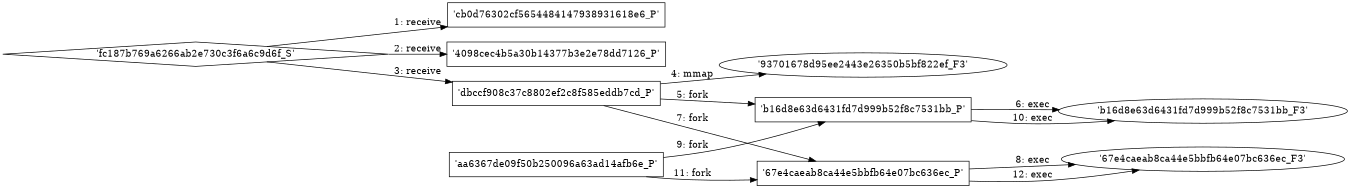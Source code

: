 digraph "D:\Learning\Paper\apt\基于CTI的攻击预警\Dataset\攻击图\ASGfromALLCTI\Vulnerability Walkthrough 7zip CVE-2016-2334 HFS+ Code Execution Vulnerability.dot" {
rankdir="LR"
size="9"
fixedsize="false"
splines="true"
nodesep=0.3
ranksep=0
fontsize=10
overlap="scalexy"
engine= "neato"
	"'cb0d76302cf5654484147938931618e6_P'" [node_type=Process shape=box]
	"'fc187b769a6266ab2e730c3f6a6c9d6f_S'" [node_type=Socket shape=diamond]
	"'fc187b769a6266ab2e730c3f6a6c9d6f_S'" -> "'cb0d76302cf5654484147938931618e6_P'" [label="1: receive"]
	"'4098cec4b5a30b14377b3e2e78dd7126_P'" [node_type=Process shape=box]
	"'fc187b769a6266ab2e730c3f6a6c9d6f_S'" [node_type=Socket shape=diamond]
	"'fc187b769a6266ab2e730c3f6a6c9d6f_S'" -> "'4098cec4b5a30b14377b3e2e78dd7126_P'" [label="2: receive"]
	"'dbccf908c37c8802ef2c8f585eddb7cd_P'" [node_type=Process shape=box]
	"'fc187b769a6266ab2e730c3f6a6c9d6f_S'" [node_type=Socket shape=diamond]
	"'fc187b769a6266ab2e730c3f6a6c9d6f_S'" -> "'dbccf908c37c8802ef2c8f585eddb7cd_P'" [label="3: receive"]
	"'93701678d95ee2443e26350b5bf822ef_F3'" [node_type=file shape=ellipse]
	"'dbccf908c37c8802ef2c8f585eddb7cd_P'" [node_type=Process shape=box]
	"'dbccf908c37c8802ef2c8f585eddb7cd_P'" -> "'93701678d95ee2443e26350b5bf822ef_F3'" [label="4: mmap"]
	"'dbccf908c37c8802ef2c8f585eddb7cd_P'" [node_type=Process shape=box]
	"'b16d8e63d6431fd7d999b52f8c7531bb_P'" [node_type=Process shape=box]
	"'dbccf908c37c8802ef2c8f585eddb7cd_P'" -> "'b16d8e63d6431fd7d999b52f8c7531bb_P'" [label="5: fork"]
	"'b16d8e63d6431fd7d999b52f8c7531bb_P'" [node_type=Process shape=box]
	"'b16d8e63d6431fd7d999b52f8c7531bb_F3'" [node_type=File shape=ellipse]
	"'b16d8e63d6431fd7d999b52f8c7531bb_P'" -> "'b16d8e63d6431fd7d999b52f8c7531bb_F3'" [label="6: exec"]
	"'dbccf908c37c8802ef2c8f585eddb7cd_P'" [node_type=Process shape=box]
	"'67e4caeab8ca44e5bbfb64e07bc636ec_P'" [node_type=Process shape=box]
	"'dbccf908c37c8802ef2c8f585eddb7cd_P'" -> "'67e4caeab8ca44e5bbfb64e07bc636ec_P'" [label="7: fork"]
	"'67e4caeab8ca44e5bbfb64e07bc636ec_P'" [node_type=Process shape=box]
	"'67e4caeab8ca44e5bbfb64e07bc636ec_F3'" [node_type=File shape=ellipse]
	"'67e4caeab8ca44e5bbfb64e07bc636ec_P'" -> "'67e4caeab8ca44e5bbfb64e07bc636ec_F3'" [label="8: exec"]
	"'aa6367de09f50b250096a63ad14afb6e_P'" [node_type=Process shape=box]
	"'b16d8e63d6431fd7d999b52f8c7531bb_P'" [node_type=Process shape=box]
	"'aa6367de09f50b250096a63ad14afb6e_P'" -> "'b16d8e63d6431fd7d999b52f8c7531bb_P'" [label="9: fork"]
	"'b16d8e63d6431fd7d999b52f8c7531bb_P'" [node_type=Process shape=box]
	"'b16d8e63d6431fd7d999b52f8c7531bb_F3'" [node_type=File shape=ellipse]
	"'b16d8e63d6431fd7d999b52f8c7531bb_P'" -> "'b16d8e63d6431fd7d999b52f8c7531bb_F3'" [label="10: exec"]
	"'aa6367de09f50b250096a63ad14afb6e_P'" [node_type=Process shape=box]
	"'67e4caeab8ca44e5bbfb64e07bc636ec_P'" [node_type=Process shape=box]
	"'aa6367de09f50b250096a63ad14afb6e_P'" -> "'67e4caeab8ca44e5bbfb64e07bc636ec_P'" [label="11: fork"]
	"'67e4caeab8ca44e5bbfb64e07bc636ec_P'" [node_type=Process shape=box]
	"'67e4caeab8ca44e5bbfb64e07bc636ec_F3'" [node_type=File shape=ellipse]
	"'67e4caeab8ca44e5bbfb64e07bc636ec_P'" -> "'67e4caeab8ca44e5bbfb64e07bc636ec_F3'" [label="12: exec"]
}
